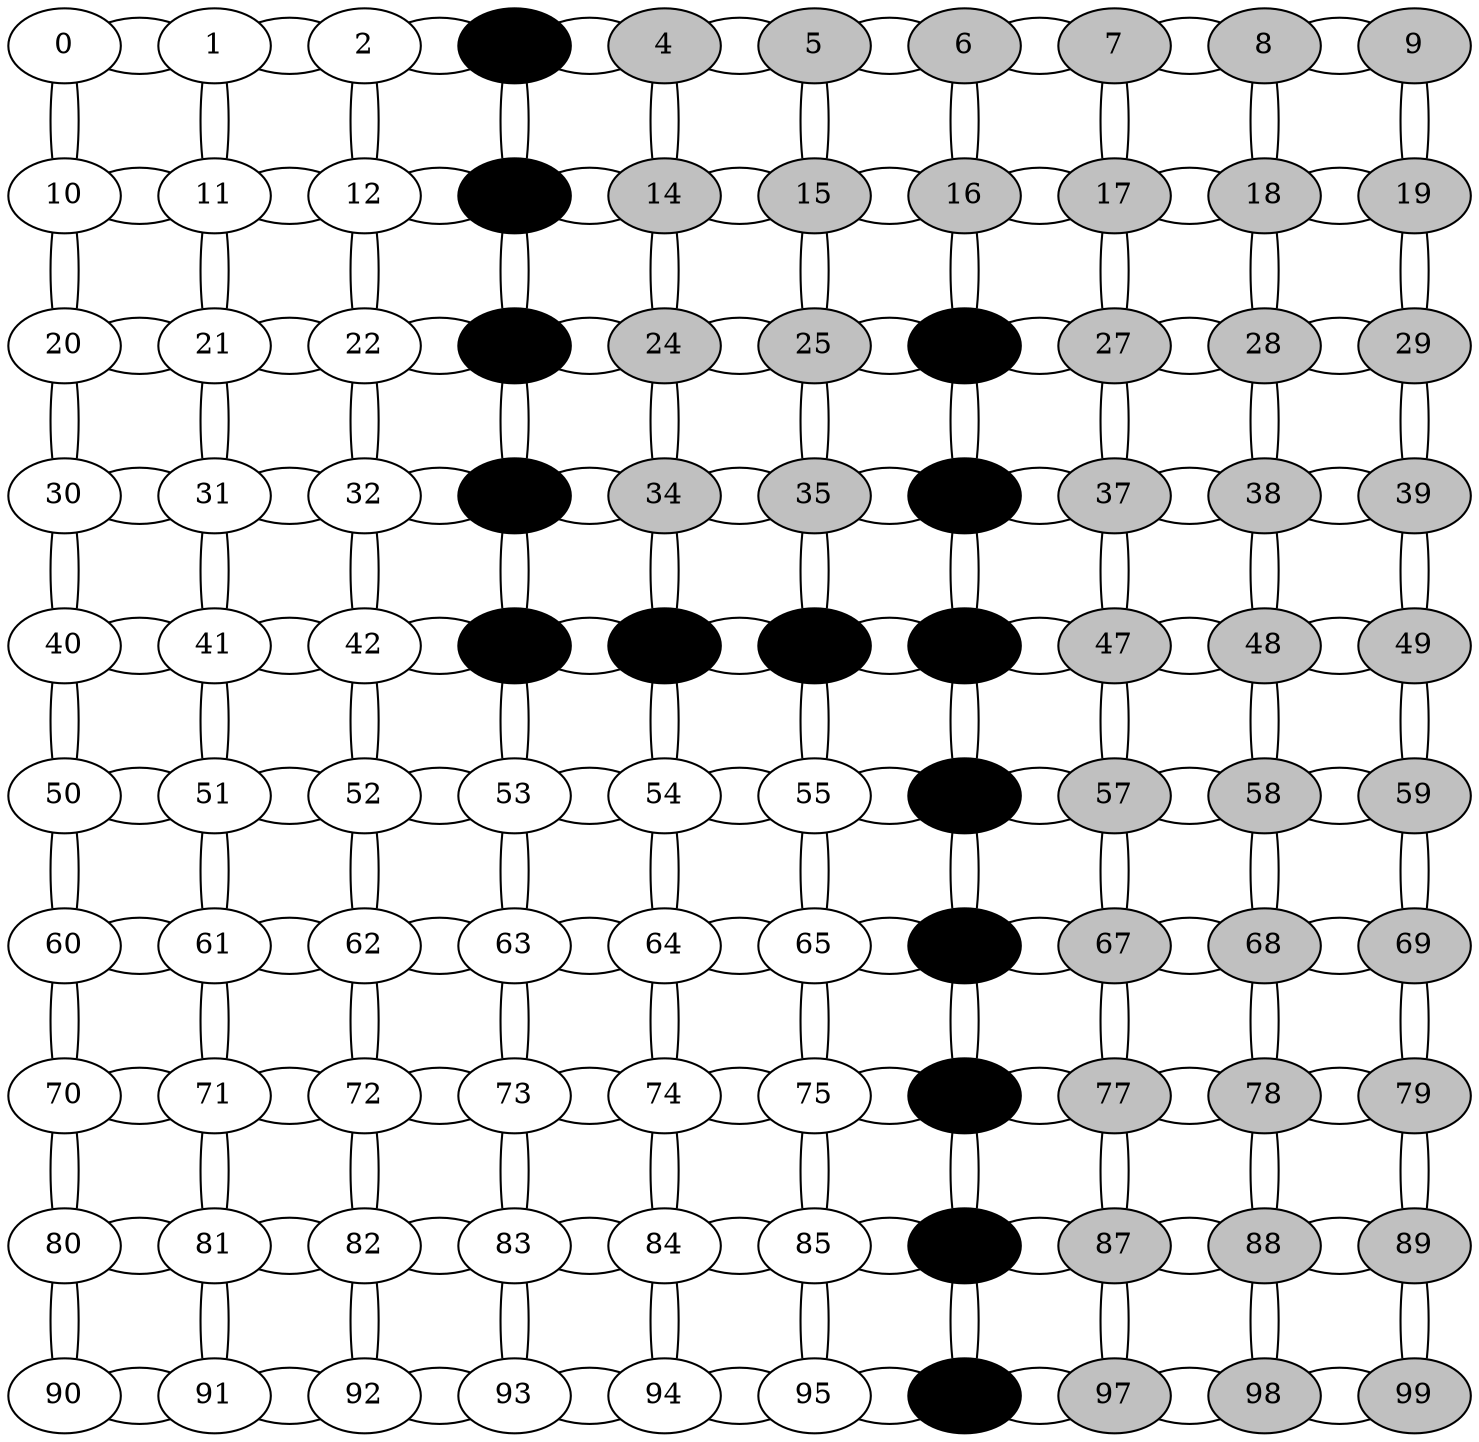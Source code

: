 digraph G {
0->1[arrowhead = "none"]
0->10[arrowhead = "none"]
1->0[arrowhead = "none"]
1->2[arrowhead = "none"]
1->11[arrowhead = "none"]
2->1[arrowhead = "none"]
2->3[arrowhead = "none"]
2->12[arrowhead = "none"]
3->2[arrowhead = "none"]
3->4[arrowhead = "none"]
3->13[arrowhead = "none"]
4->3[arrowhead = "none"]
4->5[arrowhead = "none"]
4->14[arrowhead = "none"]
5->4[arrowhead = "none"]
5->6[arrowhead = "none"]
5->15[arrowhead = "none"]
6->5[arrowhead = "none"]
6->7[arrowhead = "none"]
6->16[arrowhead = "none"]
7->6[arrowhead = "none"]
7->8[arrowhead = "none"]
7->17[arrowhead = "none"]
8->7[arrowhead = "none"]
8->9[arrowhead = "none"]
8->18[arrowhead = "none"]
9->8[arrowhead = "none"]
9->19[arrowhead = "none"]
10->11[arrowhead = "none"]
10->0[arrowhead = "none"]
10->20[arrowhead = "none"]
11->10[arrowhead = "none"]
11->12[arrowhead = "none"]
11->1[arrowhead = "none"]
11->21[arrowhead = "none"]
12->11[arrowhead = "none"]
12->13[arrowhead = "none"]
12->2[arrowhead = "none"]
12->22[arrowhead = "none"]
13->12[arrowhead = "none"]
13->14[arrowhead = "none"]
13->3[arrowhead = "none"]
13->23[arrowhead = "none"]
14->13[arrowhead = "none"]
14->15[arrowhead = "none"]
14->4[arrowhead = "none"]
14->24[arrowhead = "none"]
15->14[arrowhead = "none"]
15->16[arrowhead = "none"]
15->5[arrowhead = "none"]
15->25[arrowhead = "none"]
16->15[arrowhead = "none"]
16->17[arrowhead = "none"]
16->6[arrowhead = "none"]
16->26[arrowhead = "none"]
17->16[arrowhead = "none"]
17->18[arrowhead = "none"]
17->7[arrowhead = "none"]
17->27[arrowhead = "none"]
18->17[arrowhead = "none"]
18->19[arrowhead = "none"]
18->8[arrowhead = "none"]
18->28[arrowhead = "none"]
19->18[arrowhead = "none"]
19->9[arrowhead = "none"]
19->29[arrowhead = "none"]
20->21[arrowhead = "none"]
20->10[arrowhead = "none"]
20->30[arrowhead = "none"]
21->20[arrowhead = "none"]
21->22[arrowhead = "none"]
21->11[arrowhead = "none"]
21->31[arrowhead = "none"]
22->21[arrowhead = "none"]
22->23[arrowhead = "none"]
22->12[arrowhead = "none"]
22->32[arrowhead = "none"]
23->22[arrowhead = "none"]
23->24[arrowhead = "none"]
23->13[arrowhead = "none"]
23->33[arrowhead = "none"]
24->23[arrowhead = "none"]
24->25[arrowhead = "none"]
24->14[arrowhead = "none"]
24->34[arrowhead = "none"]
25->24[arrowhead = "none"]
25->26[arrowhead = "none"]
25->15[arrowhead = "none"]
25->35[arrowhead = "none"]
26->25[arrowhead = "none"]
26->27[arrowhead = "none"]
26->16[arrowhead = "none"]
26->36[arrowhead = "none"]
27->26[arrowhead = "none"]
27->28[arrowhead = "none"]
27->17[arrowhead = "none"]
27->37[arrowhead = "none"]
28->27[arrowhead = "none"]
28->29[arrowhead = "none"]
28->18[arrowhead = "none"]
28->38[arrowhead = "none"]
29->28[arrowhead = "none"]
29->19[arrowhead = "none"]
29->39[arrowhead = "none"]
30->31[arrowhead = "none"]
30->20[arrowhead = "none"]
30->40[arrowhead = "none"]
31->30[arrowhead = "none"]
31->32[arrowhead = "none"]
31->21[arrowhead = "none"]
31->41[arrowhead = "none"]
32->31[arrowhead = "none"]
32->33[arrowhead = "none"]
32->22[arrowhead = "none"]
32->42[arrowhead = "none"]
33->32[arrowhead = "none"]
33->34[arrowhead = "none"]
33->23[arrowhead = "none"]
33->43[arrowhead = "none"]
34->33[arrowhead = "none"]
34->35[arrowhead = "none"]
34->24[arrowhead = "none"]
34->44[arrowhead = "none"]
35->34[arrowhead = "none"]
35->36[arrowhead = "none"]
35->25[arrowhead = "none"]
35->45[arrowhead = "none"]
36->35[arrowhead = "none"]
36->37[arrowhead = "none"]
36->26[arrowhead = "none"]
36->46[arrowhead = "none"]
37->36[arrowhead = "none"]
37->38[arrowhead = "none"]
37->27[arrowhead = "none"]
37->47[arrowhead = "none"]
38->37[arrowhead = "none"]
38->39[arrowhead = "none"]
38->28[arrowhead = "none"]
38->48[arrowhead = "none"]
39->38[arrowhead = "none"]
39->29[arrowhead = "none"]
39->49[arrowhead = "none"]
40->41[arrowhead = "none"]
40->30[arrowhead = "none"]
40->50[arrowhead = "none"]
41->40[arrowhead = "none"]
41->42[arrowhead = "none"]
41->31[arrowhead = "none"]
41->51[arrowhead = "none"]
42->41[arrowhead = "none"]
42->43[arrowhead = "none"]
42->32[arrowhead = "none"]
42->52[arrowhead = "none"]
43->42[arrowhead = "none"]
43->44[arrowhead = "none"]
43->33[arrowhead = "none"]
43->53[arrowhead = "none"]
44->43[arrowhead = "none"]
44->45[arrowhead = "none"]
44->34[arrowhead = "none"]
44->54[arrowhead = "none"]
45->44[arrowhead = "none"]
45->46[arrowhead = "none"]
45->35[arrowhead = "none"]
45->55[arrowhead = "none"]
46->45[arrowhead = "none"]
46->47[arrowhead = "none"]
46->36[arrowhead = "none"]
46->56[arrowhead = "none"]
47->46[arrowhead = "none"]
47->48[arrowhead = "none"]
47->37[arrowhead = "none"]
47->57[arrowhead = "none"]
48->47[arrowhead = "none"]
48->49[arrowhead = "none"]
48->38[arrowhead = "none"]
48->58[arrowhead = "none"]
49->48[arrowhead = "none"]
49->39[arrowhead = "none"]
49->59[arrowhead = "none"]
50->51[arrowhead = "none"]
50->40[arrowhead = "none"]
50->60[arrowhead = "none"]
51->50[arrowhead = "none"]
51->52[arrowhead = "none"]
51->41[arrowhead = "none"]
51->61[arrowhead = "none"]
52->51[arrowhead = "none"]
52->53[arrowhead = "none"]
52->42[arrowhead = "none"]
52->62[arrowhead = "none"]
53->52[arrowhead = "none"]
53->54[arrowhead = "none"]
53->43[arrowhead = "none"]
53->63[arrowhead = "none"]
54->53[arrowhead = "none"]
54->55[arrowhead = "none"]
54->44[arrowhead = "none"]
54->64[arrowhead = "none"]
55->54[arrowhead = "none"]
55->56[arrowhead = "none"]
55->45[arrowhead = "none"]
55->65[arrowhead = "none"]
56->55[arrowhead = "none"]
56->57[arrowhead = "none"]
56->46[arrowhead = "none"]
56->66[arrowhead = "none"]
57->56[arrowhead = "none"]
57->58[arrowhead = "none"]
57->47[arrowhead = "none"]
57->67[arrowhead = "none"]
58->57[arrowhead = "none"]
58->59[arrowhead = "none"]
58->48[arrowhead = "none"]
58->68[arrowhead = "none"]
59->58[arrowhead = "none"]
59->49[arrowhead = "none"]
59->69[arrowhead = "none"]
60->61[arrowhead = "none"]
60->50[arrowhead = "none"]
60->70[arrowhead = "none"]
61->60[arrowhead = "none"]
61->62[arrowhead = "none"]
61->51[arrowhead = "none"]
61->71[arrowhead = "none"]
62->61[arrowhead = "none"]
62->63[arrowhead = "none"]
62->52[arrowhead = "none"]
62->72[arrowhead = "none"]
63->62[arrowhead = "none"]
63->64[arrowhead = "none"]
63->53[arrowhead = "none"]
63->73[arrowhead = "none"]
64->63[arrowhead = "none"]
64->65[arrowhead = "none"]
64->54[arrowhead = "none"]
64->74[arrowhead = "none"]
65->64[arrowhead = "none"]
65->66[arrowhead = "none"]
65->55[arrowhead = "none"]
65->75[arrowhead = "none"]
66->65[arrowhead = "none"]
66->67[arrowhead = "none"]
66->56[arrowhead = "none"]
66->76[arrowhead = "none"]
67->66[arrowhead = "none"]
67->68[arrowhead = "none"]
67->57[arrowhead = "none"]
67->77[arrowhead = "none"]
68->67[arrowhead = "none"]
68->69[arrowhead = "none"]
68->58[arrowhead = "none"]
68->78[arrowhead = "none"]
69->68[arrowhead = "none"]
69->59[arrowhead = "none"]
69->79[arrowhead = "none"]
70->71[arrowhead = "none"]
70->60[arrowhead = "none"]
70->80[arrowhead = "none"]
71->70[arrowhead = "none"]
71->72[arrowhead = "none"]
71->61[arrowhead = "none"]
71->81[arrowhead = "none"]
72->71[arrowhead = "none"]
72->73[arrowhead = "none"]
72->62[arrowhead = "none"]
72->82[arrowhead = "none"]
73->72[arrowhead = "none"]
73->74[arrowhead = "none"]
73->63[arrowhead = "none"]
73->83[arrowhead = "none"]
74->73[arrowhead = "none"]
74->75[arrowhead = "none"]
74->64[arrowhead = "none"]
74->84[arrowhead = "none"]
75->74[arrowhead = "none"]
75->76[arrowhead = "none"]
75->65[arrowhead = "none"]
75->85[arrowhead = "none"]
76->75[arrowhead = "none"]
76->77[arrowhead = "none"]
76->66[arrowhead = "none"]
76->86[arrowhead = "none"]
77->76[arrowhead = "none"]
77->78[arrowhead = "none"]
77->67[arrowhead = "none"]
77->87[arrowhead = "none"]
78->77[arrowhead = "none"]
78->79[arrowhead = "none"]
78->68[arrowhead = "none"]
78->88[arrowhead = "none"]
79->78[arrowhead = "none"]
79->69[arrowhead = "none"]
79->89[arrowhead = "none"]
80->81[arrowhead = "none"]
80->70[arrowhead = "none"]
80->90[arrowhead = "none"]
81->80[arrowhead = "none"]
81->82[arrowhead = "none"]
81->71[arrowhead = "none"]
81->91[arrowhead = "none"]
82->81[arrowhead = "none"]
82->83[arrowhead = "none"]
82->72[arrowhead = "none"]
82->92[arrowhead = "none"]
83->82[arrowhead = "none"]
83->84[arrowhead = "none"]
83->73[arrowhead = "none"]
83->93[arrowhead = "none"]
84->83[arrowhead = "none"]
84->85[arrowhead = "none"]
84->74[arrowhead = "none"]
84->94[arrowhead = "none"]
85->84[arrowhead = "none"]
85->86[arrowhead = "none"]
85->75[arrowhead = "none"]
85->95[arrowhead = "none"]
86->85[arrowhead = "none"]
86->87[arrowhead = "none"]
86->76[arrowhead = "none"]
86->96[arrowhead = "none"]
87->86[arrowhead = "none"]
87->88[arrowhead = "none"]
87->77[arrowhead = "none"]
87->97[arrowhead = "none"]
88->87[arrowhead = "none"]
88->89[arrowhead = "none"]
88->78[arrowhead = "none"]
88->98[arrowhead = "none"]
89->88[arrowhead = "none"]
89->79[arrowhead = "none"]
89->99[arrowhead = "none"]
90->91[arrowhead = "none"]
90->80[arrowhead = "none"]
91->90[arrowhead = "none"]
91->92[arrowhead = "none"]
91->81[arrowhead = "none"]
92->91[arrowhead = "none"]
92->93[arrowhead = "none"]
92->82[arrowhead = "none"]
93->92[arrowhead = "none"]
93->94[arrowhead = "none"]
93->83[arrowhead = "none"]
94->93[arrowhead = "none"]
94->95[arrowhead = "none"]
94->84[arrowhead = "none"]
95->94[arrowhead = "none"]
95->96[arrowhead = "none"]
95->85[arrowhead = "none"]
96->95[arrowhead = "none"]
96->97[arrowhead = "none"]
96->86[arrowhead = "none"]
97->96[arrowhead = "none"]
97->98[arrowhead = "none"]
97->87[arrowhead = "none"]
98->97[arrowhead = "none"]
98->99[arrowhead = "none"]
98->88[arrowhead = "none"]
99->98[arrowhead = "none"]
99->89[arrowhead = "none"]
{rank = same; 0 1 2 3 4 5 6 7 8 9 }
{rank = same; 10 11 12 13 14 15 16 17 18 19 }
{rank = same; 20 21 22 23 24 25 26 27 28 29 }
{rank = same; 30 31 32 33 34 35 36 37 38 39 }
{rank = same; 40 41 42 43 44 45 46 47 48 49 }
{rank = same; 50 51 52 53 54 55 56 57 58 59 }
{rank = same; 60 61 62 63 64 65 66 67 68 69 }
{rank = same; 70 71 72 73 74 75 76 77 78 79 }
{rank = same; 80 81 82 83 84 85 86 87 88 89 }
{rank = same; 90 91 92 93 94 95 96 97 98 99 }
3 [style=filled, fillcolor=black]
4 [style=filled, fillcolor=grey]
5 [style=filled, fillcolor=grey]
6 [style=filled, fillcolor=grey]
7 [style=filled, fillcolor=grey]
8 [style=filled, fillcolor=grey]
9 [style=filled, fillcolor=grey]
13 [style=filled, fillcolor=black]
14 [style=filled, fillcolor=grey]
15 [style=filled, fillcolor=grey]
16 [style=filled, fillcolor=grey]
17 [style=filled, fillcolor=grey]
18 [style=filled, fillcolor=grey]
19 [style=filled, fillcolor=grey]
23 [style=filled, fillcolor=black]
24 [style=filled, fillcolor=grey]
25 [style=filled, fillcolor=grey]
26 [style=filled, fillcolor=black]
27 [style=filled, fillcolor=grey]
28 [style=filled, fillcolor=grey]
29 [style=filled, fillcolor=grey]
33 [style=filled, fillcolor=black]
34 [style=filled, fillcolor=grey]
35 [style=filled, fillcolor=grey]
36 [style=filled, fillcolor=black]
37 [style=filled, fillcolor=grey]
38 [style=filled, fillcolor=grey]
39 [style=filled, fillcolor=grey]
43 [style=filled, fillcolor=black]
44 [style=filled, fillcolor=black]
45 [style=filled, fillcolor=black]
46 [style=filled, fillcolor=black]
47 [style=filled, fillcolor=grey]
48 [style=filled, fillcolor=grey]
49 [style=filled, fillcolor=grey]
56 [style=filled, fillcolor=black]
57 [style=filled, fillcolor=grey]
58 [style=filled, fillcolor=grey]
59 [style=filled, fillcolor=grey]
66 [style=filled, fillcolor=black]
67 [style=filled, fillcolor=grey]
68 [style=filled, fillcolor=grey]
69 [style=filled, fillcolor=grey]
76 [style=filled, fillcolor=black]
77 [style=filled, fillcolor=grey]
78 [style=filled, fillcolor=grey]
79 [style=filled, fillcolor=grey]
86 [style=filled, fillcolor=black]
87 [style=filled, fillcolor=grey]
88 [style=filled, fillcolor=grey]
89 [style=filled, fillcolor=grey]
96 [style=filled, fillcolor=black]
97 [style=filled, fillcolor=grey]
98 [style=filled, fillcolor=grey]
99 [style=filled, fillcolor=grey]
}
